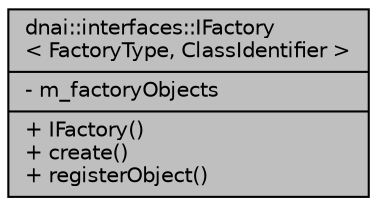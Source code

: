 digraph "dnai::interfaces::IFactory&lt; FactoryType, ClassIdentifier &gt;"
{
  edge [fontname="Helvetica",fontsize="10",labelfontname="Helvetica",labelfontsize="10"];
  node [fontname="Helvetica",fontsize="10",shape=record];
  Node1 [label="{dnai::interfaces::IFactory\l\< FactoryType, ClassIdentifier \>\n|- m_factoryObjects\l|+ IFactory()\l+ create()\l+ registerObject()\l}",height=0.2,width=0.4,color="black", fillcolor="grey75", style="filled", fontcolor="black"];
}
